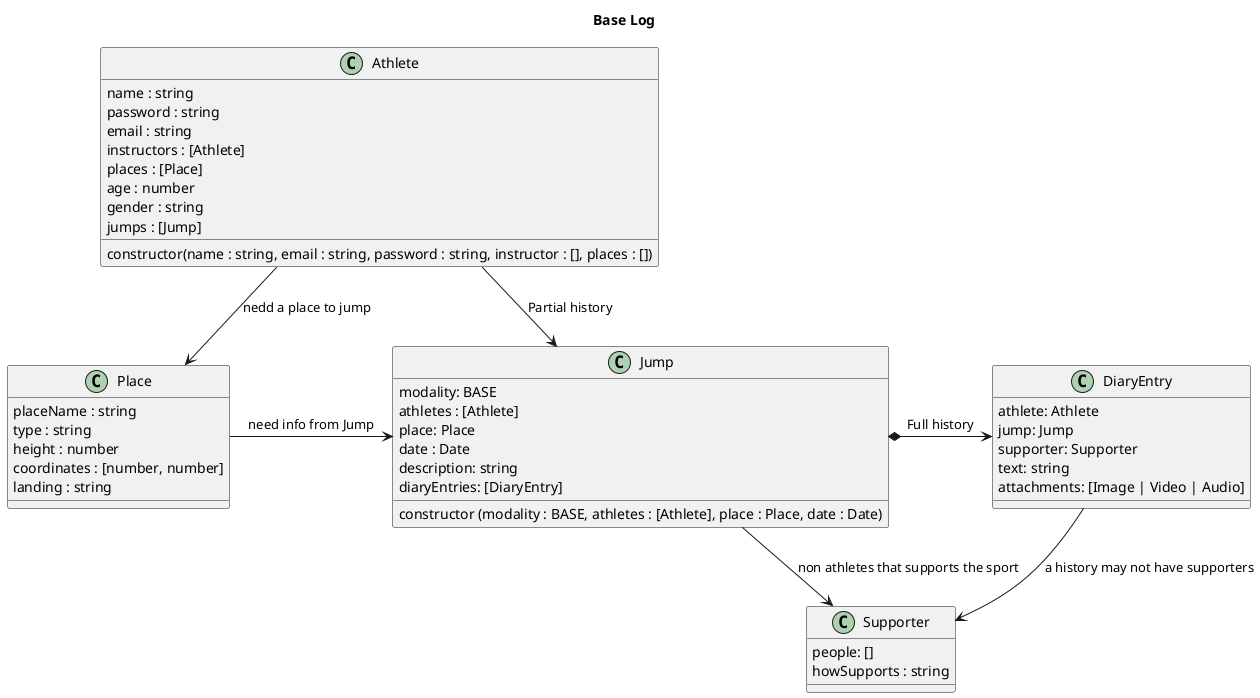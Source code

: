 @startuml Base Log
Title Base Log

class Athlete {
name : string
password : string
email : string
instructors : [Athlete]
places : [Place]
age : number
gender : string
jumps : [Jump]

constructor(name : string, email : string, password : string, instructor : [], places : [])
}

class Jump {
' addJump(Jump)
' Verify: if that place exists
' Verify: if you are linked in date and place with a Jump
modality: BASE
athletes : [Athlete]
place: Place
date : Date
' this is a sinopse
description: string
diaryEntries: [DiaryEntry]

constructor (modality : BASE, athletes : [Athlete], place : Place, date : Date)
}

class DiaryEntry {
  athlete: Athlete
  jump: Jump
  supporter: Supporter
  ' this is the full history text
  text: string
  attachments: [Image | Video | Audio]
}

class Place {
placeName : string
type : string
height : number
coordinates : [number, number]
landing : string
}

'non Athletes that supports the sport
class Supporter {
people: []
howSupports : string
}

' Head *- Hand : composition
' Parent o-- IndependentChild : agregation
' Need --> Use : association

Athlete --> Place : nedd a place to jump
Athlete -> Jump : Partial history

Place -> Jump : need info from Jump
Jump *-> DiaryEntry : Full history
Jump --> Supporter : non athletes that supports the sport
DiaryEntry --> Supporter : a history may not have supporters

@enduml



